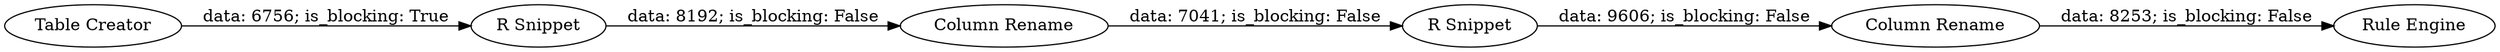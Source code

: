 digraph {
	"3890476192828917959_165" [label="Column Rename"]
	"3890476192828917959_164" [label="Rule Engine"]
	"3890476192828917959_160" [label="Table Creator"]
	"3890476192828917959_163" [label="R Snippet"]
	"3890476192828917959_161" [label="R Snippet"]
	"3890476192828917959_162" [label="Column Rename"]
	"3890476192828917959_161" -> "3890476192828917959_162" [label="data: 8192; is_blocking: False"]
	"3890476192828917959_165" -> "3890476192828917959_164" [label="data: 8253; is_blocking: False"]
	"3890476192828917959_163" -> "3890476192828917959_165" [label="data: 9606; is_blocking: False"]
	"3890476192828917959_162" -> "3890476192828917959_163" [label="data: 7041; is_blocking: False"]
	"3890476192828917959_160" -> "3890476192828917959_161" [label="data: 6756; is_blocking: True"]
	rankdir=LR
}
